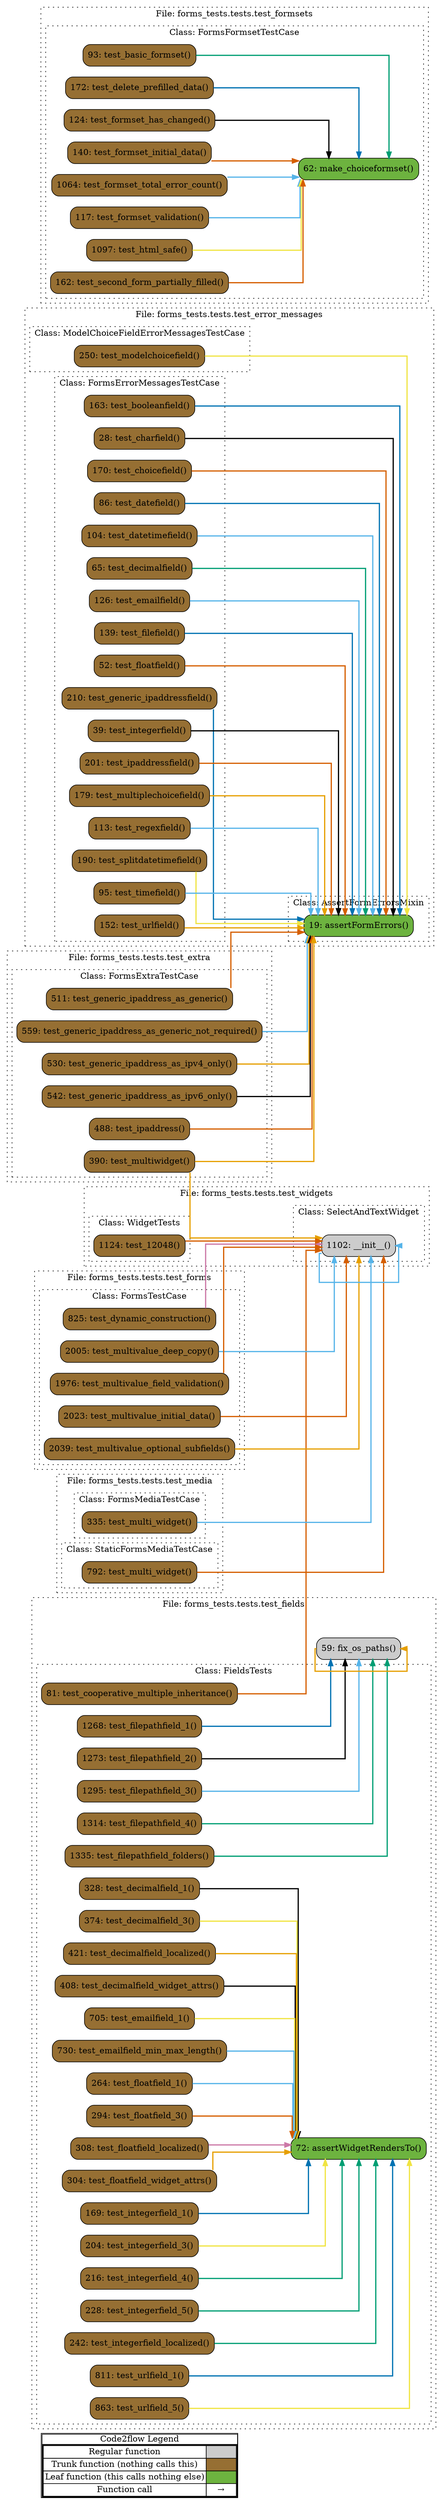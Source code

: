 digraph G {
concentrate=true;
splines="ortho";
rankdir="LR";
subgraph legend{
    rank = min;
    label = "legend";
    Legend [shape=none, margin=0, label = <
        <table cellspacing="0" cellpadding="0" border="1"><tr><td>Code2flow Legend</td></tr><tr><td>
        <table cellspacing="0">
        <tr><td>Regular function</td><td width="50px" bgcolor='#cccccc'></td></tr>
        <tr><td>Trunk function (nothing calls this)</td><td bgcolor='#966F33'></td></tr>
        <tr><td>Leaf function (this calls nothing else)</td><td bgcolor='#6db33f'></td></tr>
        <tr><td>Function call</td><td><font color='black'>&#8594;</font></td></tr>
        </table></td></tr></table>
        >];
}node_6443a1bd [label="19: assertFormErrors()" name="forms_tests.tests.test_error_messages::AssertFormErrorsMixin.assertFormErrors" shape="rect" style="rounded,filled" fillcolor="#6db33f" ];
node_45752ef5 [label="163: test_booleanfield()" name="forms_tests.tests.test_error_messages::FormsErrorMessagesTestCase.test_booleanfield" shape="rect" style="rounded,filled" fillcolor="#966F33" ];
node_bd996ba8 [label="28: test_charfield()" name="forms_tests.tests.test_error_messages::FormsErrorMessagesTestCase.test_charfield" shape="rect" style="rounded,filled" fillcolor="#966F33" ];
node_4d6557a6 [label="170: test_choicefield()" name="forms_tests.tests.test_error_messages::FormsErrorMessagesTestCase.test_choicefield" shape="rect" style="rounded,filled" fillcolor="#966F33" ];
node_9c4a635d [label="86: test_datefield()" name="forms_tests.tests.test_error_messages::FormsErrorMessagesTestCase.test_datefield" shape="rect" style="rounded,filled" fillcolor="#966F33" ];
node_64242eaa [label="104: test_datetimefield()" name="forms_tests.tests.test_error_messages::FormsErrorMessagesTestCase.test_datetimefield" shape="rect" style="rounded,filled" fillcolor="#966F33" ];
node_7940254b [label="65: test_decimalfield()" name="forms_tests.tests.test_error_messages::FormsErrorMessagesTestCase.test_decimalfield" shape="rect" style="rounded,filled" fillcolor="#966F33" ];
node_6c328a82 [label="126: test_emailfield()" name="forms_tests.tests.test_error_messages::FormsErrorMessagesTestCase.test_emailfield" shape="rect" style="rounded,filled" fillcolor="#966F33" ];
node_97c51f95 [label="139: test_filefield()" name="forms_tests.tests.test_error_messages::FormsErrorMessagesTestCase.test_filefield" shape="rect" style="rounded,filled" fillcolor="#966F33" ];
node_7d869e86 [label="52: test_floatfield()" name="forms_tests.tests.test_error_messages::FormsErrorMessagesTestCase.test_floatfield" shape="rect" style="rounded,filled" fillcolor="#966F33" ];
node_e4ba6085 [label="210: test_generic_ipaddressfield()" name="forms_tests.tests.test_error_messages::FormsErrorMessagesTestCase.test_generic_ipaddressfield" shape="rect" style="rounded,filled" fillcolor="#966F33" ];
node_3defe490 [label="39: test_integerfield()" name="forms_tests.tests.test_error_messages::FormsErrorMessagesTestCase.test_integerfield" shape="rect" style="rounded,filled" fillcolor="#966F33" ];
node_045a5b4e [label="201: test_ipaddressfield()" name="forms_tests.tests.test_error_messages::FormsErrorMessagesTestCase.test_ipaddressfield" shape="rect" style="rounded,filled" fillcolor="#966F33" ];
node_fcb06909 [label="179: test_multiplechoicefield()" name="forms_tests.tests.test_error_messages::FormsErrorMessagesTestCase.test_multiplechoicefield" shape="rect" style="rounded,filled" fillcolor="#966F33" ];
node_9929c862 [label="113: test_regexfield()" name="forms_tests.tests.test_error_messages::FormsErrorMessagesTestCase.test_regexfield" shape="rect" style="rounded,filled" fillcolor="#966F33" ];
node_2cc48674 [label="190: test_splitdatetimefield()" name="forms_tests.tests.test_error_messages::FormsErrorMessagesTestCase.test_splitdatetimefield" shape="rect" style="rounded,filled" fillcolor="#966F33" ];
node_b31596c2 [label="95: test_timefield()" name="forms_tests.tests.test_error_messages::FormsErrorMessagesTestCase.test_timefield" shape="rect" style="rounded,filled" fillcolor="#966F33" ];
node_5adc7d69 [label="152: test_urlfield()" name="forms_tests.tests.test_error_messages::FormsErrorMessagesTestCase.test_urlfield" shape="rect" style="rounded,filled" fillcolor="#966F33" ];
node_ad1cdd9c [label="250: test_modelchoicefield()" name="forms_tests.tests.test_error_messages::ModelChoiceFieldErrorMessagesTestCase.test_modelchoicefield" shape="rect" style="rounded,filled" fillcolor="#966F33" ];
node_3d448aae [label="511: test_generic_ipaddress_as_generic()" name="forms_tests.tests.test_extra::FormsExtraTestCase.test_generic_ipaddress_as_generic" shape="rect" style="rounded,filled" fillcolor="#966F33" ];
node_d70b25b2 [label="559: test_generic_ipaddress_as_generic_not_required()" name="forms_tests.tests.test_extra::FormsExtraTestCase.test_generic_ipaddress_as_generic_not_required" shape="rect" style="rounded,filled" fillcolor="#966F33" ];
node_ad2e1dc9 [label="530: test_generic_ipaddress_as_ipv4_only()" name="forms_tests.tests.test_extra::FormsExtraTestCase.test_generic_ipaddress_as_ipv4_only" shape="rect" style="rounded,filled" fillcolor="#966F33" ];
node_4f070ea8 [label="542: test_generic_ipaddress_as_ipv6_only()" name="forms_tests.tests.test_extra::FormsExtraTestCase.test_generic_ipaddress_as_ipv6_only" shape="rect" style="rounded,filled" fillcolor="#966F33" ];
node_f3132e96 [label="488: test_ipaddress()" name="forms_tests.tests.test_extra::FormsExtraTestCase.test_ipaddress" shape="rect" style="rounded,filled" fillcolor="#966F33" ];
node_0c8cfc79 [label="390: test_multiwidget()" name="forms_tests.tests.test_extra::FormsExtraTestCase.test_multiwidget" shape="rect" style="rounded,filled" fillcolor="#966F33" ];
node_ce37297d [label="72: assertWidgetRendersTo()" name="forms_tests.tests.test_fields::FieldsTests.assertWidgetRendersTo" shape="rect" style="rounded,filled" fillcolor="#6db33f" ];
node_f05b24fe [label="81: test_cooperative_multiple_inheritance()" name="forms_tests.tests.test_fields::FieldsTests.test_cooperative_multiple_inheritance" shape="rect" style="rounded,filled" fillcolor="#966F33" ];
node_ddce0dc0 [label="328: test_decimalfield_1()" name="forms_tests.tests.test_fields::FieldsTests.test_decimalfield_1" shape="rect" style="rounded,filled" fillcolor="#966F33" ];
node_5d3bd2dc [label="374: test_decimalfield_3()" name="forms_tests.tests.test_fields::FieldsTests.test_decimalfield_3" shape="rect" style="rounded,filled" fillcolor="#966F33" ];
node_44ba5611 [label="421: test_decimalfield_localized()" name="forms_tests.tests.test_fields::FieldsTests.test_decimalfield_localized" shape="rect" style="rounded,filled" fillcolor="#966F33" ];
node_a87c3970 [label="408: test_decimalfield_widget_attrs()" name="forms_tests.tests.test_fields::FieldsTests.test_decimalfield_widget_attrs" shape="rect" style="rounded,filled" fillcolor="#966F33" ];
node_f06d0144 [label="705: test_emailfield_1()" name="forms_tests.tests.test_fields::FieldsTests.test_emailfield_1" shape="rect" style="rounded,filled" fillcolor="#966F33" ];
node_248249e2 [label="730: test_emailfield_min_max_length()" name="forms_tests.tests.test_fields::FieldsTests.test_emailfield_min_max_length" shape="rect" style="rounded,filled" fillcolor="#966F33" ];
node_09e9ff9d [label="1268: test_filepathfield_1()" name="forms_tests.tests.test_fields::FieldsTests.test_filepathfield_1" shape="rect" style="rounded,filled" fillcolor="#966F33" ];
node_fac2bbb8 [label="1273: test_filepathfield_2()" name="forms_tests.tests.test_fields::FieldsTests.test_filepathfield_2" shape="rect" style="rounded,filled" fillcolor="#966F33" ];
node_95696c62 [label="1295: test_filepathfield_3()" name="forms_tests.tests.test_fields::FieldsTests.test_filepathfield_3" shape="rect" style="rounded,filled" fillcolor="#966F33" ];
node_1be17dbb [label="1314: test_filepathfield_4()" name="forms_tests.tests.test_fields::FieldsTests.test_filepathfield_4" shape="rect" style="rounded,filled" fillcolor="#966F33" ];
node_8054fd5b [label="1335: test_filepathfield_folders()" name="forms_tests.tests.test_fields::FieldsTests.test_filepathfield_folders" shape="rect" style="rounded,filled" fillcolor="#966F33" ];
node_fbe09f4a [label="264: test_floatfield_1()" name="forms_tests.tests.test_fields::FieldsTests.test_floatfield_1" shape="rect" style="rounded,filled" fillcolor="#966F33" ];
node_8ba378d6 [label="294: test_floatfield_3()" name="forms_tests.tests.test_fields::FieldsTests.test_floatfield_3" shape="rect" style="rounded,filled" fillcolor="#966F33" ];
node_c63375f7 [label="308: test_floatfield_localized()" name="forms_tests.tests.test_fields::FieldsTests.test_floatfield_localized" shape="rect" style="rounded,filled" fillcolor="#966F33" ];
node_15737e59 [label="304: test_floatfield_widget_attrs()" name="forms_tests.tests.test_fields::FieldsTests.test_floatfield_widget_attrs" shape="rect" style="rounded,filled" fillcolor="#966F33" ];
node_b19e16ad [label="169: test_integerfield_1()" name="forms_tests.tests.test_fields::FieldsTests.test_integerfield_1" shape="rect" style="rounded,filled" fillcolor="#966F33" ];
node_e66d1ed4 [label="204: test_integerfield_3()" name="forms_tests.tests.test_fields::FieldsTests.test_integerfield_3" shape="rect" style="rounded,filled" fillcolor="#966F33" ];
node_b6dc4183 [label="216: test_integerfield_4()" name="forms_tests.tests.test_fields::FieldsTests.test_integerfield_4" shape="rect" style="rounded,filled" fillcolor="#966F33" ];
node_605f621b [label="228: test_integerfield_5()" name="forms_tests.tests.test_fields::FieldsTests.test_integerfield_5" shape="rect" style="rounded,filled" fillcolor="#966F33" ];
node_8d5724b3 [label="242: test_integerfield_localized()" name="forms_tests.tests.test_fields::FieldsTests.test_integerfield_localized" shape="rect" style="rounded,filled" fillcolor="#966F33" ];
node_4ba9e4bd [label="811: test_urlfield_1()" name="forms_tests.tests.test_fields::FieldsTests.test_urlfield_1" shape="rect" style="rounded,filled" fillcolor="#966F33" ];
node_7a8458fc [label="863: test_urlfield_5()" name="forms_tests.tests.test_fields::FieldsTests.test_urlfield_5" shape="rect" style="rounded,filled" fillcolor="#966F33" ];
node_33616399 [label="59: fix_os_paths()" name="forms_tests.tests.test_fields::fix_os_paths" shape="rect" style="rounded,filled" fillcolor="#cccccc" ];
node_e9431b8f [label="825: test_dynamic_construction()" name="forms_tests.tests.test_forms::FormsTestCase.test_dynamic_construction" shape="rect" style="rounded,filled" fillcolor="#966F33" ];
node_0d84e45a [label="2005: test_multivalue_deep_copy()" name="forms_tests.tests.test_forms::FormsTestCase.test_multivalue_deep_copy" shape="rect" style="rounded,filled" fillcolor="#966F33" ];
node_175e4d8e [label="1976: test_multivalue_field_validation()" name="forms_tests.tests.test_forms::FormsTestCase.test_multivalue_field_validation" shape="rect" style="rounded,filled" fillcolor="#966F33" ];
node_4bb26e7e [label="2023: test_multivalue_initial_data()" name="forms_tests.tests.test_forms::FormsTestCase.test_multivalue_initial_data" shape="rect" style="rounded,filled" fillcolor="#966F33" ];
node_b1cc5631 [label="2039: test_multivalue_optional_subfields()" name="forms_tests.tests.test_forms::FormsTestCase.test_multivalue_optional_subfields" shape="rect" style="rounded,filled" fillcolor="#966F33" ];
node_aea60e23 [label="62: make_choiceformset()" name="forms_tests.tests.test_formsets::FormsFormsetTestCase.make_choiceformset" shape="rect" style="rounded,filled" fillcolor="#6db33f" ];
node_16f6cb63 [label="93: test_basic_formset()" name="forms_tests.tests.test_formsets::FormsFormsetTestCase.test_basic_formset" shape="rect" style="rounded,filled" fillcolor="#966F33" ];
node_06a363bd [label="172: test_delete_prefilled_data()" name="forms_tests.tests.test_formsets::FormsFormsetTestCase.test_delete_prefilled_data" shape="rect" style="rounded,filled" fillcolor="#966F33" ];
node_cfa347a0 [label="124: test_formset_has_changed()" name="forms_tests.tests.test_formsets::FormsFormsetTestCase.test_formset_has_changed" shape="rect" style="rounded,filled" fillcolor="#966F33" ];
node_391d5516 [label="140: test_formset_initial_data()" name="forms_tests.tests.test_formsets::FormsFormsetTestCase.test_formset_initial_data" shape="rect" style="rounded,filled" fillcolor="#966F33" ];
node_58cdda02 [label="1064: test_formset_total_error_count()" name="forms_tests.tests.test_formsets::FormsFormsetTestCase.test_formset_total_error_count" shape="rect" style="rounded,filled" fillcolor="#966F33" ];
node_641b5432 [label="117: test_formset_validation()" name="forms_tests.tests.test_formsets::FormsFormsetTestCase.test_formset_validation" shape="rect" style="rounded,filled" fillcolor="#966F33" ];
node_e930a48c [label="1097: test_html_safe()" name="forms_tests.tests.test_formsets::FormsFormsetTestCase.test_html_safe" shape="rect" style="rounded,filled" fillcolor="#966F33" ];
node_6143c2b6 [label="162: test_second_form_partially_filled()" name="forms_tests.tests.test_formsets::FormsFormsetTestCase.test_second_form_partially_filled" shape="rect" style="rounded,filled" fillcolor="#966F33" ];
node_f7756efa [label="335: test_multi_widget()" name="forms_tests.tests.test_media::FormsMediaTestCase.test_multi_widget" shape="rect" style="rounded,filled" fillcolor="#966F33" ];
node_2fffcce6 [label="792: test_multi_widget()" name="forms_tests.tests.test_media::StaticFormsMediaTestCase.test_multi_widget" shape="rect" style="rounded,filled" fillcolor="#966F33" ];
node_704632ca [label="1102: __init__()" name="forms_tests.tests.test_widgets::SelectAndTextWidget.__init__" shape="rect" style="rounded,filled" fillcolor="#cccccc" ];
node_68dde28e [label="1124: test_12048()" name="forms_tests.tests.test_widgets::WidgetTests.test_12048" shape="rect" style="rounded,filled" fillcolor="#966F33" ];
node_45752ef5 -> node_6443a1bd [color="#0072B2" penwidth="2"];
node_bd996ba8 -> node_6443a1bd [color="#000000" penwidth="2"];
node_bd996ba8 -> node_6443a1bd [color="#000000" penwidth="2"];
node_bd996ba8 -> node_6443a1bd [color="#000000" penwidth="2"];
node_4d6557a6 -> node_6443a1bd [color="#D55E00" penwidth="2"];
node_4d6557a6 -> node_6443a1bd [color="#D55E00" penwidth="2"];
node_9c4a635d -> node_6443a1bd [color="#0072B2" penwidth="2"];
node_9c4a635d -> node_6443a1bd [color="#0072B2" penwidth="2"];
node_64242eaa -> node_6443a1bd [color="#56B4E9" penwidth="2"];
node_64242eaa -> node_6443a1bd [color="#56B4E9" penwidth="2"];
node_7940254b -> node_6443a1bd [color="#009E73" penwidth="2"];
node_7940254b -> node_6443a1bd [color="#009E73" penwidth="2"];
node_7940254b -> node_6443a1bd [color="#009E73" penwidth="2"];
node_7940254b -> node_6443a1bd [color="#009E73" penwidth="2"];
node_7940254b -> node_6443a1bd [color="#009E73" penwidth="2"];
node_7940254b -> node_6443a1bd [color="#009E73" penwidth="2"];
node_7940254b -> node_6443a1bd [color="#009E73" penwidth="2"];
node_6c328a82 -> node_6443a1bd [color="#56B4E9" penwidth="2"];
node_6c328a82 -> node_6443a1bd [color="#56B4E9" penwidth="2"];
node_6c328a82 -> node_6443a1bd [color="#56B4E9" penwidth="2"];
node_6c328a82 -> node_6443a1bd [color="#56B4E9" penwidth="2"];
node_97c51f95 -> node_6443a1bd [color="#0072B2" penwidth="2"];
node_97c51f95 -> node_6443a1bd [color="#0072B2" penwidth="2"];
node_97c51f95 -> node_6443a1bd [color="#0072B2" penwidth="2"];
node_97c51f95 -> node_6443a1bd [color="#0072B2" penwidth="2"];
node_7d869e86 -> node_6443a1bd [color="#D55E00" penwidth="2"];
node_7d869e86 -> node_6443a1bd [color="#D55E00" penwidth="2"];
node_7d869e86 -> node_6443a1bd [color="#D55E00" penwidth="2"];
node_7d869e86 -> node_6443a1bd [color="#D55E00" penwidth="2"];
node_e4ba6085 -> node_6443a1bd [color="#0072B2" penwidth="2"];
node_e4ba6085 -> node_6443a1bd [color="#0072B2" penwidth="2"];
node_3defe490 -> node_6443a1bd [color="#000000" penwidth="2"];
node_3defe490 -> node_6443a1bd [color="#000000" penwidth="2"];
node_3defe490 -> node_6443a1bd [color="#000000" penwidth="2"];
node_3defe490 -> node_6443a1bd [color="#000000" penwidth="2"];
node_045a5b4e -> node_6443a1bd [color="#D55E00" penwidth="2"];
node_045a5b4e -> node_6443a1bd [color="#D55E00" penwidth="2"];
node_fcb06909 -> node_6443a1bd [color="#E69F00" penwidth="2"];
node_fcb06909 -> node_6443a1bd [color="#E69F00" penwidth="2"];
node_fcb06909 -> node_6443a1bd [color="#E69F00" penwidth="2"];
node_9929c862 -> node_6443a1bd [color="#56B4E9" penwidth="2"];
node_9929c862 -> node_6443a1bd [color="#56B4E9" penwidth="2"];
node_9929c862 -> node_6443a1bd [color="#56B4E9" penwidth="2"];
node_9929c862 -> node_6443a1bd [color="#56B4E9" penwidth="2"];
node_2cc48674 -> node_6443a1bd [color="#F0E442" penwidth="2"];
node_2cc48674 -> node_6443a1bd [color="#F0E442" penwidth="2"];
node_b31596c2 -> node_6443a1bd [color="#56B4E9" penwidth="2"];
node_b31596c2 -> node_6443a1bd [color="#56B4E9" penwidth="2"];
node_5adc7d69 -> node_6443a1bd [color="#E69F00" penwidth="2"];
node_5adc7d69 -> node_6443a1bd [color="#E69F00" penwidth="2"];
node_5adc7d69 -> node_6443a1bd [color="#E69F00" penwidth="2"];
node_ad1cdd9c -> node_6443a1bd [color="#F0E442" penwidth="2"];
node_ad1cdd9c -> node_6443a1bd [color="#F0E442" penwidth="2"];
node_ad1cdd9c -> node_6443a1bd [color="#F0E442" penwidth="2"];
node_ad1cdd9c -> node_6443a1bd [color="#F0E442" penwidth="2"];
node_ad1cdd9c -> node_6443a1bd [color="#F0E442" penwidth="2"];
node_3d448aae -> node_6443a1bd [color="#D55E00" penwidth="2"];
node_3d448aae -> node_6443a1bd [color="#D55E00" penwidth="2"];
node_3d448aae -> node_6443a1bd [color="#D55E00" penwidth="2"];
node_3d448aae -> node_6443a1bd [color="#D55E00" penwidth="2"];
node_3d448aae -> node_6443a1bd [color="#D55E00" penwidth="2"];
node_3d448aae -> node_6443a1bd [color="#D55E00" penwidth="2"];
node_3d448aae -> node_6443a1bd [color="#D55E00" penwidth="2"];
node_3d448aae -> node_6443a1bd [color="#D55E00" penwidth="2"];
node_3d448aae -> node_6443a1bd [color="#D55E00" penwidth="2"];
node_3d448aae -> node_6443a1bd [color="#D55E00" penwidth="2"];
node_3d448aae -> node_6443a1bd [color="#D55E00" penwidth="2"];
node_d70b25b2 -> node_6443a1bd [color="#56B4E9" penwidth="2"];
node_d70b25b2 -> node_6443a1bd [color="#56B4E9" penwidth="2"];
node_d70b25b2 -> node_6443a1bd [color="#56B4E9" penwidth="2"];
node_d70b25b2 -> node_6443a1bd [color="#56B4E9" penwidth="2"];
node_d70b25b2 -> node_6443a1bd [color="#56B4E9" penwidth="2"];
node_d70b25b2 -> node_6443a1bd [color="#56B4E9" penwidth="2"];
node_d70b25b2 -> node_6443a1bd [color="#56B4E9" penwidth="2"];
node_d70b25b2 -> node_6443a1bd [color="#56B4E9" penwidth="2"];
node_d70b25b2 -> node_6443a1bd [color="#56B4E9" penwidth="2"];
node_ad2e1dc9 -> node_6443a1bd [color="#E69F00" penwidth="2"];
node_ad2e1dc9 -> node_6443a1bd [color="#E69F00" penwidth="2"];
node_ad2e1dc9 -> node_6443a1bd [color="#E69F00" penwidth="2"];
node_ad2e1dc9 -> node_6443a1bd [color="#E69F00" penwidth="2"];
node_ad2e1dc9 -> node_6443a1bd [color="#E69F00" penwidth="2"];
node_ad2e1dc9 -> node_6443a1bd [color="#E69F00" penwidth="2"];
node_ad2e1dc9 -> node_6443a1bd [color="#E69F00" penwidth="2"];
node_ad2e1dc9 -> node_6443a1bd [color="#E69F00" penwidth="2"];
node_4f070ea8 -> node_6443a1bd [color="#000000" penwidth="2"];
node_4f070ea8 -> node_6443a1bd [color="#000000" penwidth="2"];
node_4f070ea8 -> node_6443a1bd [color="#000000" penwidth="2"];
node_4f070ea8 -> node_6443a1bd [color="#000000" penwidth="2"];
node_4f070ea8 -> node_6443a1bd [color="#000000" penwidth="2"];
node_4f070ea8 -> node_6443a1bd [color="#000000" penwidth="2"];
node_4f070ea8 -> node_6443a1bd [color="#000000" penwidth="2"];
node_4f070ea8 -> node_6443a1bd [color="#000000" penwidth="2"];
node_4f070ea8 -> node_6443a1bd [color="#000000" penwidth="2"];
node_4f070ea8 -> node_6443a1bd [color="#000000" penwidth="2"];
node_4f070ea8 -> node_6443a1bd [color="#000000" penwidth="2"];
node_4f070ea8 -> node_6443a1bd [color="#000000" penwidth="2"];
node_f3132e96 -> node_6443a1bd [color="#D55E00" penwidth="2"];
node_f3132e96 -> node_6443a1bd [color="#D55E00" penwidth="2"];
node_f3132e96 -> node_6443a1bd [color="#D55E00" penwidth="2"];
node_f3132e96 -> node_6443a1bd [color="#D55E00" penwidth="2"];
node_f3132e96 -> node_6443a1bd [color="#D55E00" penwidth="2"];
node_f3132e96 -> node_6443a1bd [color="#D55E00" penwidth="2"];
node_f3132e96 -> node_6443a1bd [color="#D55E00" penwidth="2"];
node_f3132e96 -> node_6443a1bd [color="#D55E00" penwidth="2"];
node_f3132e96 -> node_6443a1bd [color="#D55E00" penwidth="2"];
node_f3132e96 -> node_6443a1bd [color="#D55E00" penwidth="2"];
node_0c8cfc79 -> node_6443a1bd [color="#E69F00" penwidth="2"];
node_0c8cfc79 -> node_6443a1bd [color="#E69F00" penwidth="2"];
node_0c8cfc79 -> node_704632ca [color="#E69F00" penwidth="2"];
node_0c8cfc79 -> node_704632ca [color="#E69F00" penwidth="2"];
node_f05b24fe -> node_704632ca [color="#D55E00" penwidth="2"];
node_f05b24fe -> node_704632ca [color="#D55E00" penwidth="2"];
node_ddce0dc0 -> node_ce37297d [color="#000000" penwidth="2"];
node_5d3bd2dc -> node_ce37297d [color="#F0E442" penwidth="2"];
node_44ba5611 -> node_ce37297d [color="#E69F00" penwidth="2"];
node_a87c3970 -> node_ce37297d [color="#000000" penwidth="2"];
node_f06d0144 -> node_ce37297d [color="#F0E442" penwidth="2"];
node_248249e2 -> node_ce37297d [color="#56B4E9" penwidth="2"];
node_09e9ff9d -> node_33616399 [color="#0072B2" penwidth="2"];
node_fac2bbb8 -> node_33616399 [color="#000000" penwidth="2"];
node_fac2bbb8 -> node_33616399 [color="#000000" penwidth="2"];
node_95696c62 -> node_33616399 [color="#56B4E9" penwidth="2"];
node_1be17dbb -> node_33616399 [color="#009E73" penwidth="2"];
node_8054fd5b -> node_33616399 [color="#009E73" penwidth="2"];
node_8054fd5b -> node_33616399 [color="#009E73" penwidth="2"];
node_fbe09f4a -> node_ce37297d [color="#56B4E9" penwidth="2"];
node_8ba378d6 -> node_ce37297d [color="#D55E00" penwidth="2"];
node_c63375f7 -> node_ce37297d [color="#CC79A7" penwidth="2"];
node_15737e59 -> node_ce37297d [color="#E69F00" penwidth="2"];
node_b19e16ad -> node_ce37297d [color="#0072B2" penwidth="2"];
node_e66d1ed4 -> node_ce37297d [color="#F0E442" penwidth="2"];
node_b6dc4183 -> node_ce37297d [color="#009E73" penwidth="2"];
node_605f621b -> node_ce37297d [color="#009E73" penwidth="2"];
node_8d5724b3 -> node_ce37297d [color="#009E73" penwidth="2"];
node_4ba9e4bd -> node_ce37297d [color="#0072B2" penwidth="2"];
node_7a8458fc -> node_ce37297d [color="#F0E442" penwidth="2"];
node_33616399 -> node_33616399 [color="#E69F00" penwidth="2"];
node_33616399 -> node_33616399 [color="#E69F00" penwidth="2"];
node_e9431b8f -> node_704632ca [color="#CC79A7" penwidth="2"];
node_e9431b8f -> node_704632ca [color="#CC79A7" penwidth="2"];
node_e9431b8f -> node_704632ca [color="#CC79A7" penwidth="2"];
node_e9431b8f -> node_704632ca [color="#CC79A7" penwidth="2"];
node_0d84e45a -> node_704632ca [color="#56B4E9" penwidth="2"];
node_175e4d8e -> node_704632ca [color="#D55E00" penwidth="2"];
node_4bb26e7e -> node_704632ca [color="#D55E00" penwidth="2"];
node_b1cc5631 -> node_704632ca [color="#E69F00" penwidth="2"];
node_16f6cb63 -> node_aea60e23 [color="#009E73" penwidth="2"];
node_16f6cb63 -> node_aea60e23 [color="#009E73" penwidth="2"];
node_16f6cb63 -> node_aea60e23 [color="#009E73" penwidth="2"];
node_06a363bd -> node_aea60e23 [color="#0072B2" penwidth="2"];
node_cfa347a0 -> node_aea60e23 [color="#000000" penwidth="2"];
node_cfa347a0 -> node_aea60e23 [color="#000000" penwidth="2"];
node_cfa347a0 -> node_aea60e23 [color="#000000" penwidth="2"];
node_391d5516 -> node_aea60e23 [color="#D55E00" penwidth="2"];
node_391d5516 -> node_aea60e23 [color="#D55E00" penwidth="2"];
node_58cdda02 -> node_aea60e23 [color="#56B4E9" penwidth="2"];
node_641b5432 -> node_aea60e23 [color="#56B4E9" penwidth="2"];
node_e930a48c -> node_aea60e23 [color="#F0E442" penwidth="2"];
node_6143c2b6 -> node_aea60e23 [color="#D55E00" penwidth="2"];
node_f7756efa -> node_704632ca [color="#56B4E9" penwidth="2"];
node_2fffcce6 -> node_704632ca [color="#D55E00" penwidth="2"];
node_704632ca -> node_704632ca [color="#56B4E9" penwidth="2"];
node_68dde28e -> node_704632ca [color="#D55E00" penwidth="2"];
subgraph cluster_ca77c676 {
    label="File: forms_tests.tests.test_error_messages";
    name="forms_tests.tests.test_error_messages";
    style="filled";
    graph[style=dotted];
    subgraph cluster_64a9a9b0 {
        node_6443a1bd;
        label="Class: AssertFormErrorsMixin";
        name="AssertFormErrorsMixin";
        style="filled";
        graph[style=dotted];
    };
    subgraph cluster_32b6244b {
        node_bd996ba8 node_3defe490 node_7d869e86 node_7940254b node_9c4a635d node_b31596c2 node_64242eaa node_9929c862 node_6c328a82 node_97c51f95 node_5adc7d69 node_45752ef5 node_4d6557a6 node_fcb06909 node_2cc48674 node_045a5b4e node_e4ba6085;
        label="Class: FormsErrorMessagesTestCase";
        name="FormsErrorMessagesTestCase";
        style="filled";
        graph[style=dotted];
    };
    subgraph cluster_31872082 {
        node_ad1cdd9c;
        label="Class: ModelChoiceFieldErrorMessagesTestCase";
        name="ModelChoiceFieldErrorMessagesTestCase";
        style="filled";
        graph[style=dotted];
    };
};
subgraph cluster_ba73a484 {
    label="File: forms_tests.tests.test_extra";
    name="forms_tests.tests.test_extra";
    style="filled";
    graph[style=dotted];
    subgraph cluster_b0252a62 {
        node_0c8cfc79 node_f3132e96 node_3d448aae node_ad2e1dc9 node_4f070ea8 node_d70b25b2;
        label="Class: FormsExtraTestCase";
        name="FormsExtraTestCase";
        style="filled";
        graph[style=dotted];
    };
};
subgraph cluster_7050fcc6 {
    node_33616399;
    label="File: forms_tests.tests.test_fields";
    name="forms_tests.tests.test_fields";
    style="filled";
    graph[style=dotted];
    subgraph cluster_0ef08710 {
        node_ce37297d node_f05b24fe node_b19e16ad node_e66d1ed4 node_b6dc4183 node_605f621b node_8d5724b3 node_fbe09f4a node_8ba378d6 node_15737e59 node_c63375f7 node_ddce0dc0 node_5d3bd2dc node_a87c3970 node_44ba5611 node_f06d0144 node_248249e2 node_4ba9e4bd node_7a8458fc node_09e9ff9d node_fac2bbb8 node_95696c62 node_1be17dbb node_8054fd5b;
        label="Class: FieldsTests";
        name="FieldsTests";
        style="filled";
        graph[style=dotted];
    };
};
subgraph cluster_d81f0cbf {
    label="File: forms_tests.tests.test_forms";
    name="forms_tests.tests.test_forms";
    style="filled";
    graph[style=dotted];
    subgraph cluster_df59a6ea {
        node_e9431b8f node_175e4d8e node_0d84e45a node_4bb26e7e node_b1cc5631;
        label="Class: FormsTestCase";
        name="FormsTestCase";
        style="filled";
        graph[style=dotted];
    };
};
subgraph cluster_c5e634b2 {
    label="File: forms_tests.tests.test_formsets";
    name="forms_tests.tests.test_formsets";
    style="filled";
    graph[style=dotted];
    subgraph cluster_e3a43d88 {
        node_aea60e23 node_16f6cb63 node_641b5432 node_cfa347a0 node_391d5516 node_6143c2b6 node_06a363bd node_58cdda02 node_e930a48c;
        label="Class: FormsFormsetTestCase";
        name="FormsFormsetTestCase";
        style="filled";
        graph[style=dotted];
    };
};
subgraph cluster_e85dbb41 {
    label="File: forms_tests.tests.test_media";
    name="forms_tests.tests.test_media";
    style="filled";
    graph[style=dotted];
    subgraph cluster_26e6c630 {
        node_f7756efa;
        label="Class: FormsMediaTestCase";
        name="FormsMediaTestCase";
        style="filled";
        graph[style=dotted];
    };
    subgraph cluster_02027edf {
        node_2fffcce6;
        label="Class: StaticFormsMediaTestCase";
        name="StaticFormsMediaTestCase";
        style="filled";
        graph[style=dotted];
    };
};
subgraph cluster_3f37d1d8 {
    label="File: forms_tests.tests.test_widgets";
    name="forms_tests.tests.test_widgets";
    style="filled";
    graph[style=dotted];
    subgraph cluster_87ddc8aa {
        node_704632ca;
        label="Class: SelectAndTextWidget";
        name="SelectAndTextWidget";
        style="filled";
        graph[style=dotted];
    };
    subgraph cluster_926c2cb6 {
        node_68dde28e;
        label="Class: WidgetTests";
        name="WidgetTests";
        style="filled";
        graph[style=dotted];
    };
};
}
